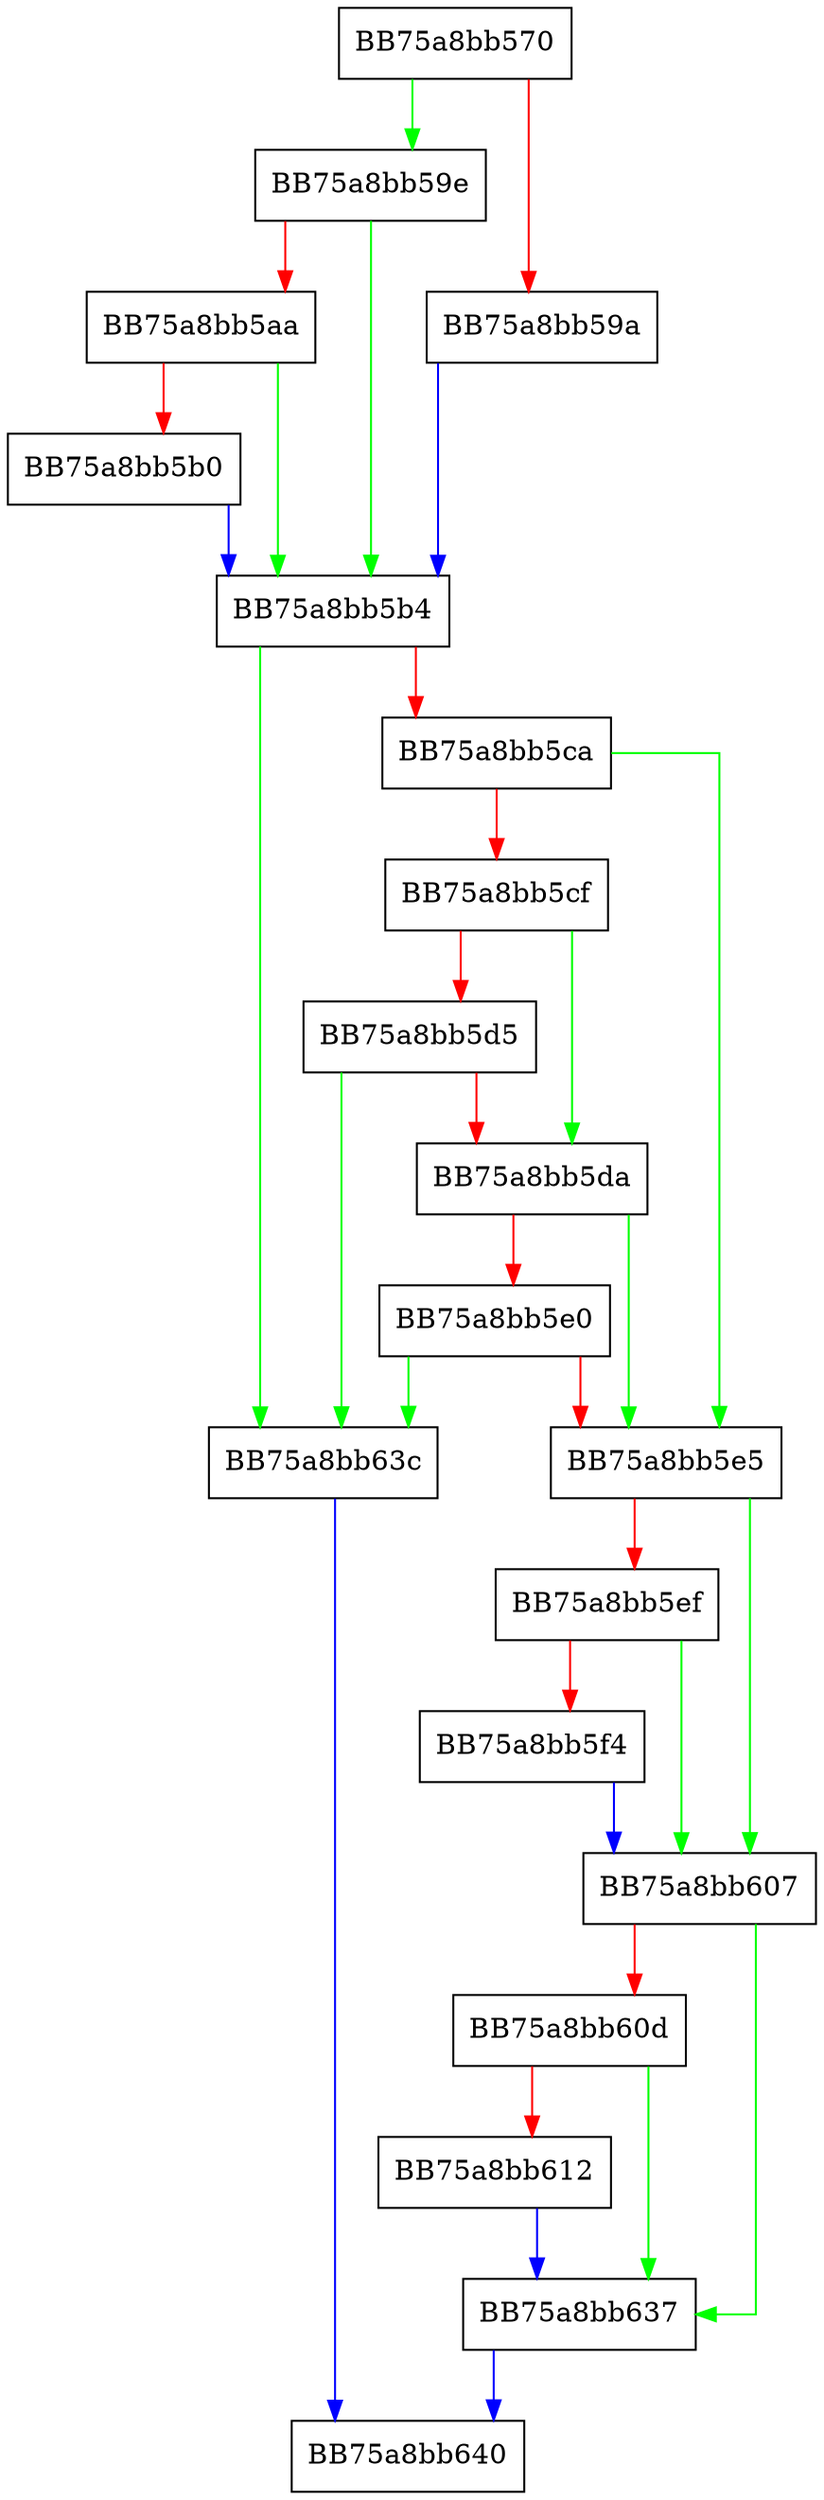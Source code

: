 digraph seekpos {
  node [shape="box"];
  graph [splines=ortho];
  BB75a8bb570 -> BB75a8bb59e [color="green"];
  BB75a8bb570 -> BB75a8bb59a [color="red"];
  BB75a8bb59a -> BB75a8bb5b4 [color="blue"];
  BB75a8bb59e -> BB75a8bb5b4 [color="green"];
  BB75a8bb59e -> BB75a8bb5aa [color="red"];
  BB75a8bb5aa -> BB75a8bb5b4 [color="green"];
  BB75a8bb5aa -> BB75a8bb5b0 [color="red"];
  BB75a8bb5b0 -> BB75a8bb5b4 [color="blue"];
  BB75a8bb5b4 -> BB75a8bb63c [color="green"];
  BB75a8bb5b4 -> BB75a8bb5ca [color="red"];
  BB75a8bb5ca -> BB75a8bb5e5 [color="green"];
  BB75a8bb5ca -> BB75a8bb5cf [color="red"];
  BB75a8bb5cf -> BB75a8bb5da [color="green"];
  BB75a8bb5cf -> BB75a8bb5d5 [color="red"];
  BB75a8bb5d5 -> BB75a8bb63c [color="green"];
  BB75a8bb5d5 -> BB75a8bb5da [color="red"];
  BB75a8bb5da -> BB75a8bb5e5 [color="green"];
  BB75a8bb5da -> BB75a8bb5e0 [color="red"];
  BB75a8bb5e0 -> BB75a8bb63c [color="green"];
  BB75a8bb5e0 -> BB75a8bb5e5 [color="red"];
  BB75a8bb5e5 -> BB75a8bb607 [color="green"];
  BB75a8bb5e5 -> BB75a8bb5ef [color="red"];
  BB75a8bb5ef -> BB75a8bb607 [color="green"];
  BB75a8bb5ef -> BB75a8bb5f4 [color="red"];
  BB75a8bb5f4 -> BB75a8bb607 [color="blue"];
  BB75a8bb607 -> BB75a8bb637 [color="green"];
  BB75a8bb607 -> BB75a8bb60d [color="red"];
  BB75a8bb60d -> BB75a8bb637 [color="green"];
  BB75a8bb60d -> BB75a8bb612 [color="red"];
  BB75a8bb612 -> BB75a8bb637 [color="blue"];
  BB75a8bb637 -> BB75a8bb640 [color="blue"];
  BB75a8bb63c -> BB75a8bb640 [color="blue"];
}